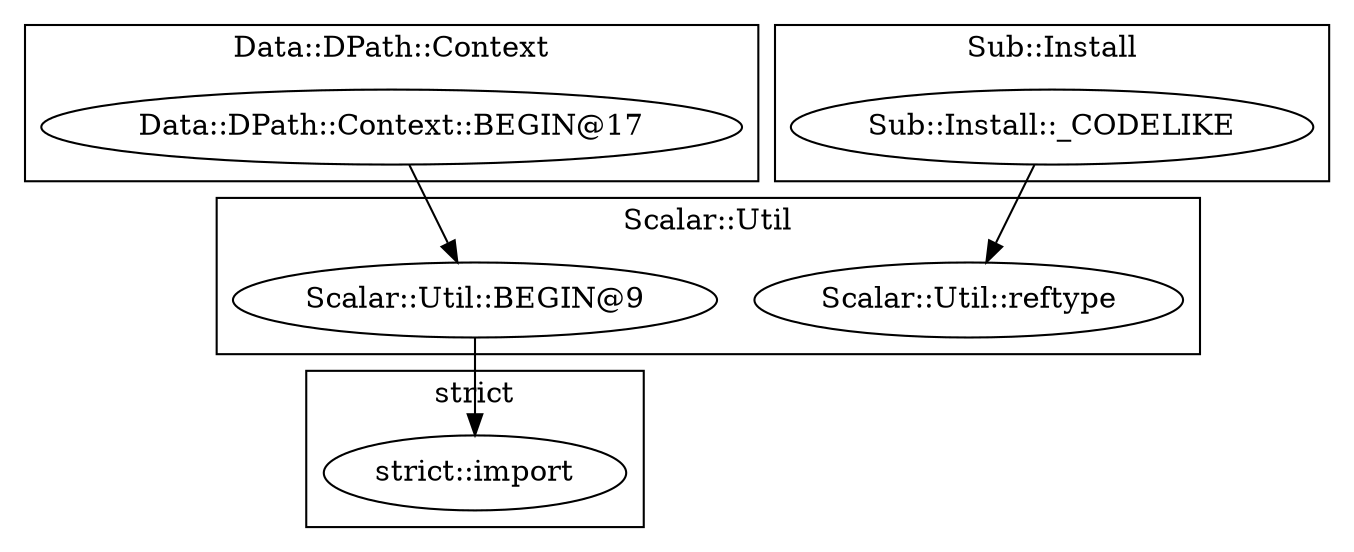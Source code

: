 digraph {
graph [overlap=false]
subgraph cluster_Data_DPath_Context {
	label="Data::DPath::Context";
	"Data::DPath::Context::BEGIN@17";
}
subgraph cluster_strict {
	label="strict";
	"strict::import";
}
subgraph cluster_Scalar_Util {
	label="Scalar::Util";
	"Scalar::Util::BEGIN@9";
	"Scalar::Util::reftype";
}
subgraph cluster_Sub_Install {
	label="Sub::Install";
	"Sub::Install::_CODELIKE";
}
"Sub::Install::_CODELIKE" -> "Scalar::Util::reftype";
"Data::DPath::Context::BEGIN@17" -> "Scalar::Util::BEGIN@9";
"Scalar::Util::BEGIN@9" -> "strict::import";
}
